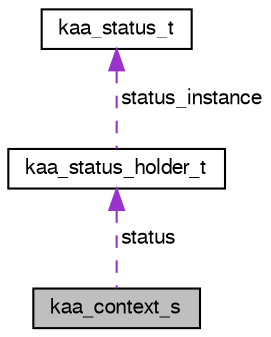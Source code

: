 digraph "kaa_context_s"
{
  bgcolor="transparent";
  edge [fontname="FreeSans",fontsize="10",labelfontname="FreeSans",labelfontsize="10"];
  node [fontname="FreeSans",fontsize="10",shape=record];
  Node1 [label="kaa_context_s",height=0.2,width=0.4,color="black", fillcolor="grey75", style="filled" fontcolor="black"];
  Node2 -> Node1 [dir="back",color="darkorchid3",fontsize="10",style="dashed",label=" status" ,fontname="FreeSans"];
  Node2 [label="kaa_status_holder_t",height=0.2,width=0.4,color="black",URL="$structkaa__status__holder__t.html"];
  Node3 -> Node2 [dir="back",color="darkorchid3",fontsize="10",style="dashed",label=" status_instance" ,fontname="FreeSans"];
  Node3 [label="kaa_status_t",height=0.2,width=0.4,color="black",URL="$structkaa__status__t.html"];
}
